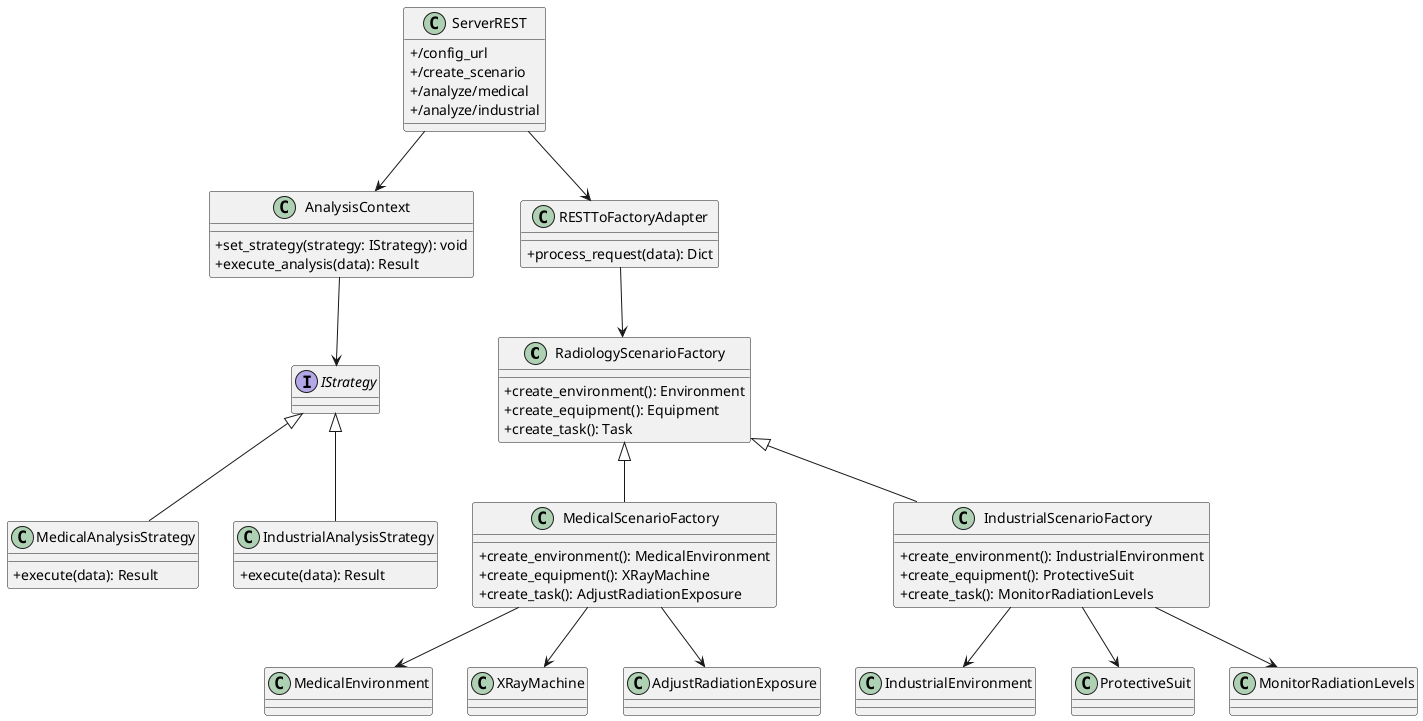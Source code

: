 @startuml
skinparam classAttributeIconSize 0

' Abstract Factory Pattern
class RadiologyScenarioFactory {
    +create_environment(): Environment
    +create_equipment(): Equipment
    +create_task(): Task
}

class MedicalScenarioFactory {
    +create_environment(): MedicalEnvironment
    +create_equipment(): XRayMachine
    +create_task(): AdjustRadiationExposure
}
RadiologyScenarioFactory <|-- MedicalScenarioFactory

class IndustrialScenarioFactory {
    +create_environment(): IndustrialEnvironment
    +create_equipment(): ProtectiveSuit
    +create_task(): MonitorRadiationLevels
}
RadiologyScenarioFactory <|-- IndustrialScenarioFactory

' Products for Medical
class MedicalEnvironment
class XRayMachine
class AdjustRadiationExposure
MedicalScenarioFactory --> MedicalEnvironment
MedicalScenarioFactory --> XRayMachine
MedicalScenarioFactory --> AdjustRadiationExposure

' Products for Industrial
class IndustrialEnvironment
class ProtectiveSuit
class MonitorRadiationLevels
IndustrialScenarioFactory --> IndustrialEnvironment
IndustrialScenarioFactory --> ProtectiveSuit
IndustrialScenarioFactory --> MonitorRadiationLevels

' Strategy Pattern
class AnalysisContext {
    +set_strategy(strategy: IStrategy): void
    +execute_analysis(data): Result
}

interface IStrategy
class MedicalAnalysisStrategy {
    +execute(data): Result
}
class IndustrialAnalysisStrategy {
    +execute(data): Result
}
AnalysisContext --> IStrategy
IStrategy <|-- MedicalAnalysisStrategy
IStrategy <|-- IndustrialAnalysisStrategy

' Adapter
class RESTToFactoryAdapter {
    +process_request(data): Dict
}
RESTToFactoryAdapter --> RadiologyScenarioFactory

' Server REST
class ServerREST {
    +/config_url
    +/create_scenario
    +/analyze/medical
    +/analyze/industrial
}
ServerREST --> RESTToFactoryAdapter
ServerREST --> AnalysisContext
@enduml
